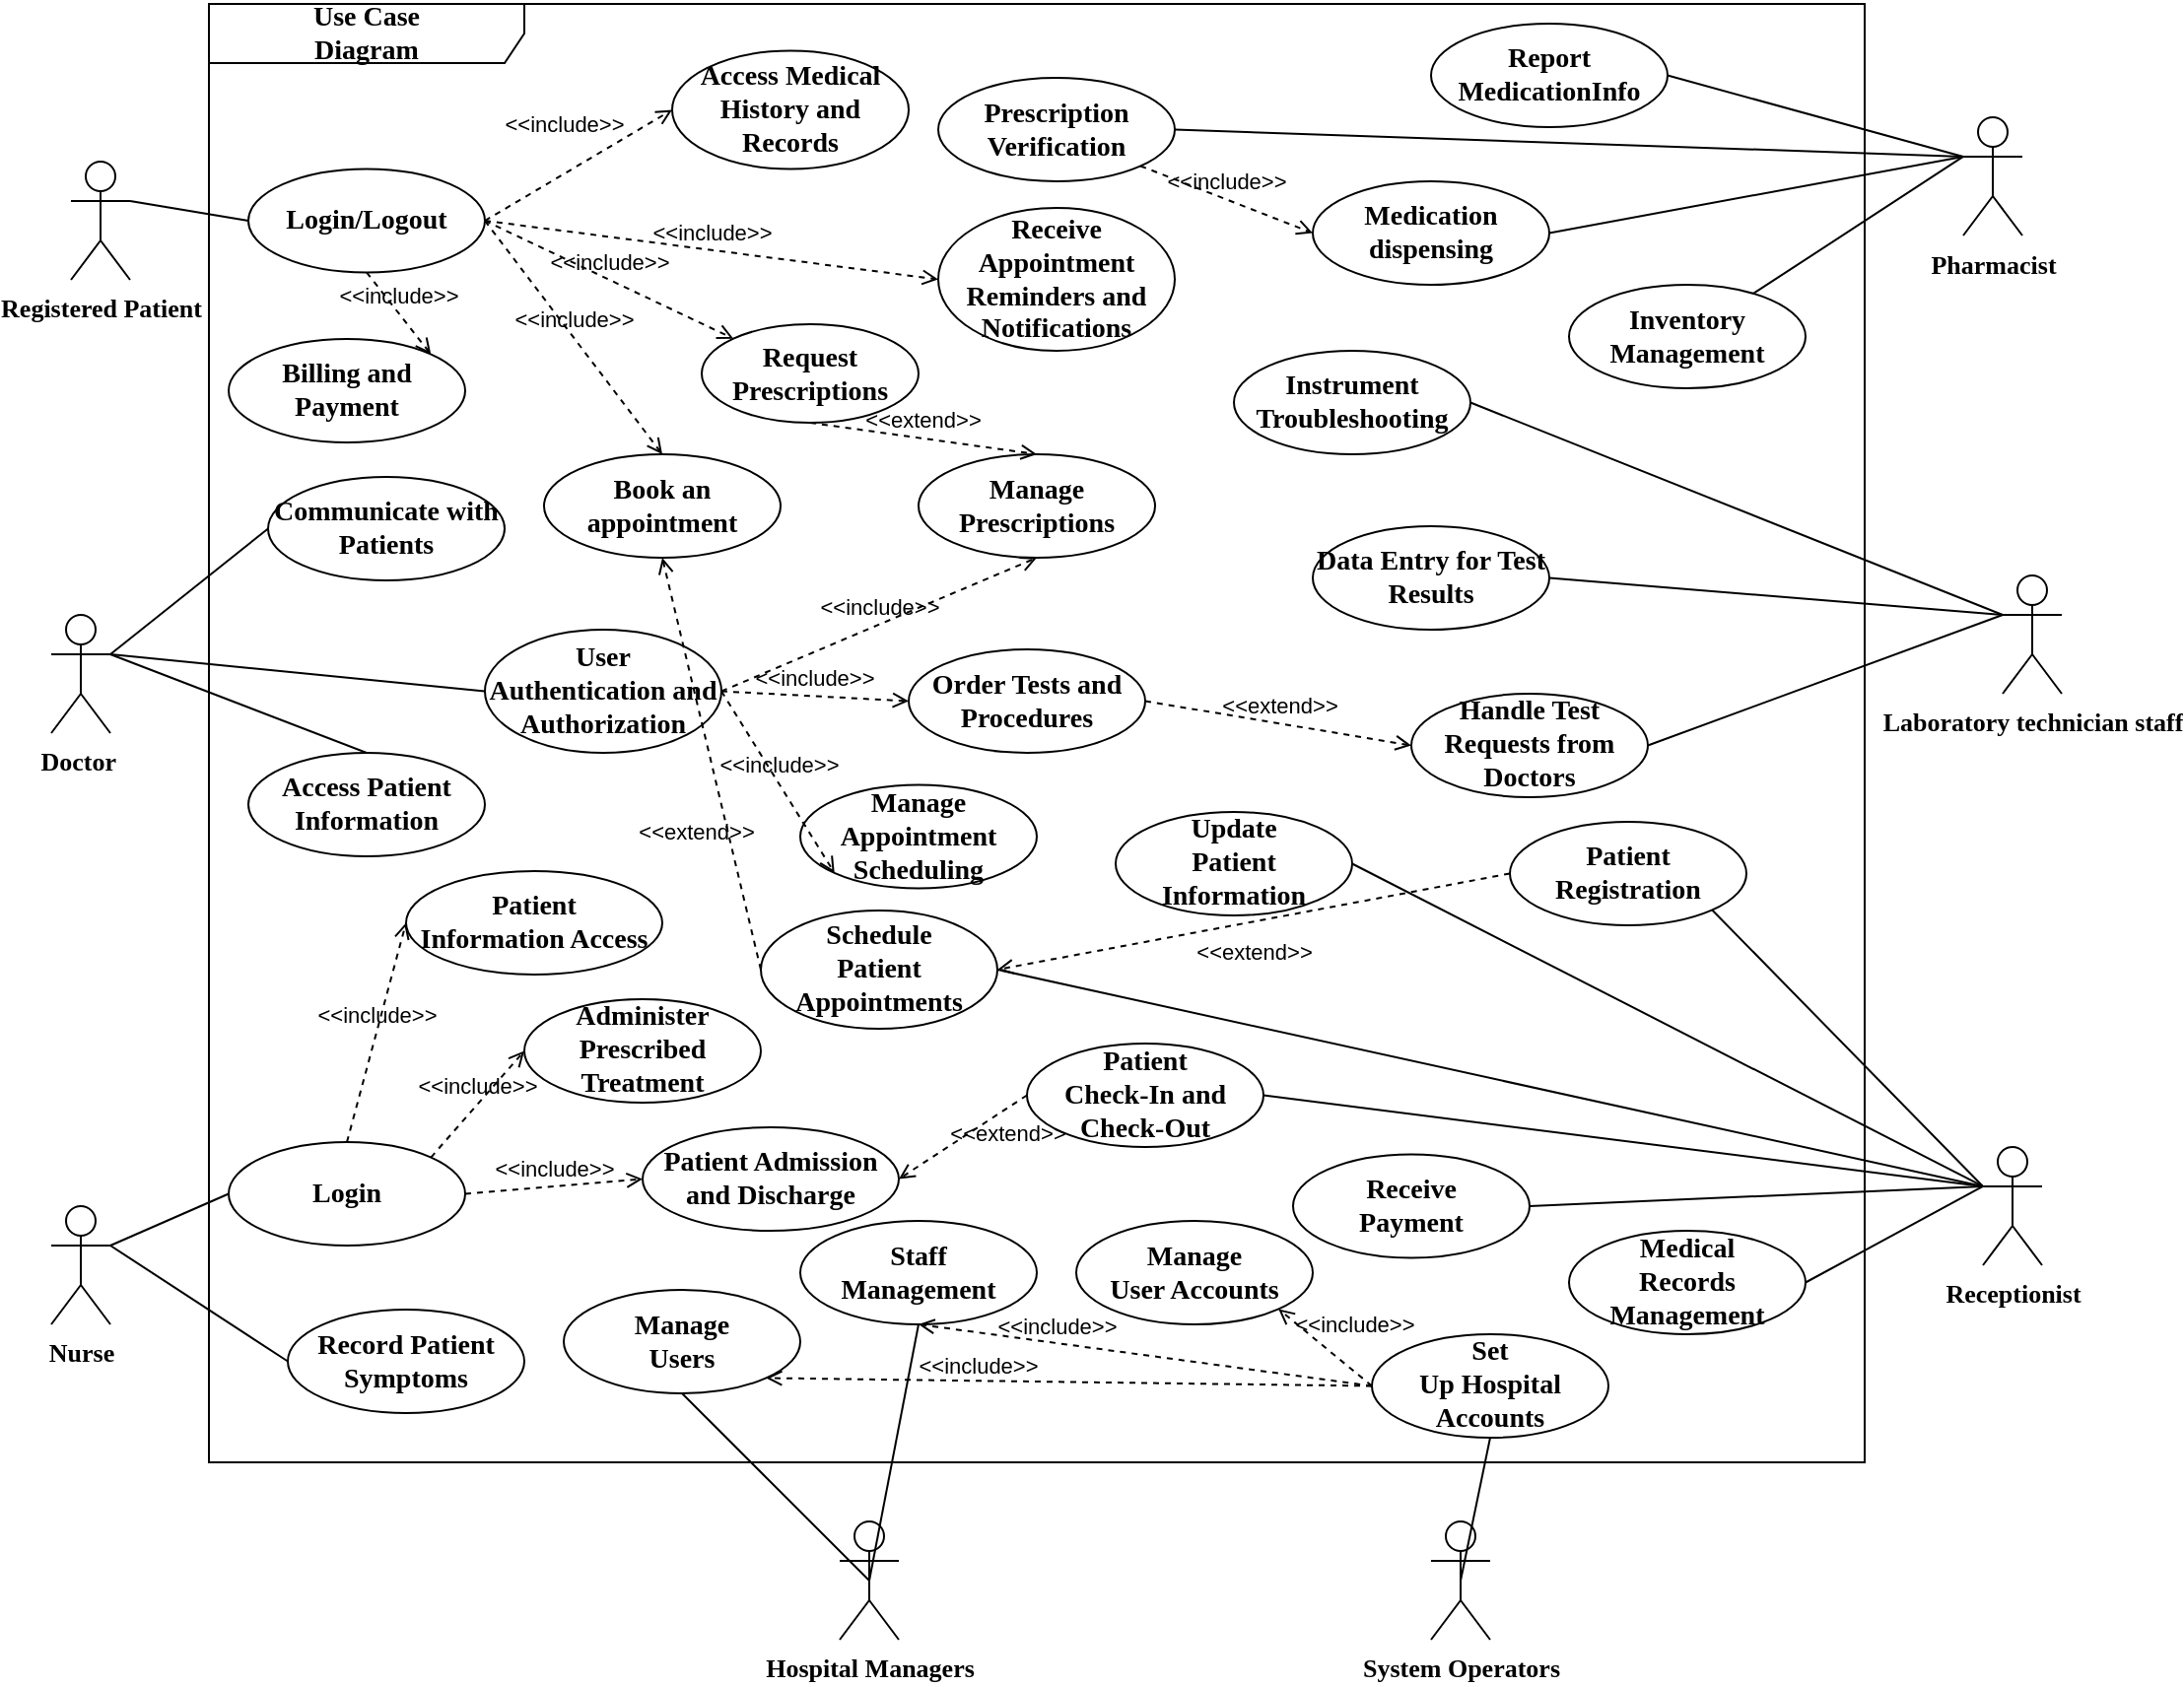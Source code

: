 <mxfile version="22.1.4" type="github">
  <diagram name="第 1 页" id="glwmrZvW_cPcXZDuryvU">
    <mxGraphModel dx="1159" dy="569" grid="1" gridSize="10" guides="1" tooltips="1" connect="1" arrows="1" fold="1" page="1" pageScale="1" pageWidth="1169" pageHeight="827" math="0" shadow="0">
      <root>
        <mxCell id="0" />
        <mxCell id="1" parent="0" />
        <mxCell id="5uU7WOAQapwXrngMiJ4O-1" value="&lt;font style=&quot;font-size: 14px;&quot; face=&quot;Times New Roman&quot;&gt;&lt;b&gt;Use Case &lt;br&gt;Diagram&lt;/b&gt;&lt;/font&gt;" style="shape=umlFrame;whiteSpace=wrap;html=1;pointerEvents=0;recursiveResize=0;container=1;collapsible=0;width=160;" parent="1" vertex="1">
          <mxGeometry x="110" y="80" width="840" height="740" as="geometry" />
        </mxCell>
        <mxCell id="5uU7WOAQapwXrngMiJ4O-19" value="Login/Logout" style="ellipse;html=1;whiteSpace=wrap;fontFamily=Times New Roman;fontStyle=1;fontSize=14;" parent="5uU7WOAQapwXrngMiJ4O-1" vertex="1">
          <mxGeometry x="20" y="83.75" width="120" height="52.5" as="geometry" />
        </mxCell>
        <mxCell id="5uU7WOAQapwXrngMiJ4O-21" value="Prescription Verification" style="ellipse;html=1;whiteSpace=wrap;fontFamily=Times New Roman;fontStyle=1;fontSize=14;" parent="5uU7WOAQapwXrngMiJ4O-1" vertex="1">
          <mxGeometry x="370" y="37.5" width="120" height="52.5" as="geometry" />
        </mxCell>
        <mxCell id="5uU7WOAQapwXrngMiJ4O-22" value="Inventory Management" style="ellipse;html=1;whiteSpace=wrap;fontFamily=Times New Roman;fontStyle=1;fontSize=14;" parent="5uU7WOAQapwXrngMiJ4O-1" vertex="1">
          <mxGeometry x="690" y="142.5" width="120" height="52.5" as="geometry" />
        </mxCell>
        <mxCell id="5uU7WOAQapwXrngMiJ4O-23" value="Report MedicationInfo" style="ellipse;html=1;whiteSpace=wrap;fontStyle=1;fontSize=14;fontFamily=Times New Roman;" parent="5uU7WOAQapwXrngMiJ4O-1" vertex="1">
          <mxGeometry x="620" y="10" width="120" height="52.5" as="geometry" />
        </mxCell>
        <mxCell id="5uU7WOAQapwXrngMiJ4O-25" value="&lt;p class=&quot;MsoNormal&quot; style=&quot;font-size: 14px;&quot;&gt;Patient&lt;br style=&quot;font-size: 14px;&quot;&gt;Check-In and Check-Out&lt;/p&gt;" style="ellipse;html=1;whiteSpace=wrap;fontFamily=Times New Roman;fontStyle=1;fontSize=14;" parent="5uU7WOAQapwXrngMiJ4O-1" vertex="1">
          <mxGeometry x="415" y="527.5" width="120" height="52.5" as="geometry" />
        </mxCell>
        <mxCell id="5uU7WOAQapwXrngMiJ4O-26" value="Medication dispensing" style="ellipse;html=1;whiteSpace=wrap;fontFamily=Times New Roman;fontStyle=1;fontSize=14;" parent="5uU7WOAQapwXrngMiJ4O-1" vertex="1">
          <mxGeometry x="560" y="90" width="120" height="52.5" as="geometry" />
        </mxCell>
        <mxCell id="5uU7WOAQapwXrngMiJ4O-35" value="&lt;span style=&quot;color: rgb(0, 0, 0); font-size: 14px;&quot;&gt;Book an appointment&lt;/span&gt;" style="ellipse;html=1;whiteSpace=wrap;fontFamily=Times New Roman;fontStyle=1;fontSize=14;" parent="5uU7WOAQapwXrngMiJ4O-1" vertex="1">
          <mxGeometry x="170" y="228.5" width="120" height="52.5" as="geometry" />
        </mxCell>
        <mxCell id="5uU7WOAQapwXrngMiJ4O-36" value="&lt;p class=&quot;MsoNormal&quot; style=&quot;font-size: 14px;&quot;&gt;Manage&lt;br style=&quot;font-size: 14px;&quot;&gt;User Accounts&lt;/p&gt;" style="ellipse;html=1;whiteSpace=wrap;fontFamily=Times New Roman;fontStyle=1;fontSize=14;" parent="5uU7WOAQapwXrngMiJ4O-1" vertex="1">
          <mxGeometry x="440" y="617.5" width="120" height="52.5" as="geometry" />
        </mxCell>
        <mxCell id="5uU7WOAQapwXrngMiJ4O-37" value="Manage&lt;br style=&quot;font-size: 14px;&quot;&gt;Users" style="ellipse;html=1;whiteSpace=wrap;fontFamily=Times New Roman;fontStyle=1;fontSize=14;" parent="5uU7WOAQapwXrngMiJ4O-1" vertex="1">
          <mxGeometry x="180" y="652.5" width="120" height="52.5" as="geometry" />
        </mxCell>
        <mxCell id="5uU7WOAQapwXrngMiJ4O-38" value="&lt;p class=&quot;MsoNormal&quot; style=&quot;font-size: 14px;&quot;&gt;Patient&lt;br style=&quot;font-size: 14px;&quot;&gt;Information Access&lt;/p&gt;" style="ellipse;html=1;whiteSpace=wrap;fontFamily=Times New Roman;fontStyle=1;fontSize=14;" parent="5uU7WOAQapwXrngMiJ4O-1" vertex="1">
          <mxGeometry x="100" y="440" width="130" height="52.5" as="geometry" />
        </mxCell>
        <mxCell id="5uU7WOAQapwXrngMiJ4O-40" value="Access Medical History and Records" style="ellipse;html=1;whiteSpace=wrap;fontStyle=1;fontSize=14;fontFamily=Times New Roman;" parent="5uU7WOAQapwXrngMiJ4O-1" vertex="1">
          <mxGeometry x="235" y="23.75" width="120" height="60" as="geometry" />
        </mxCell>
        <mxCell id="5uU7WOAQapwXrngMiJ4O-41" value="&lt;p class=&quot;MsoNormal&quot; style=&quot;font-size: 14px;&quot;&gt;Medical&lt;br style=&quot;font-size: 14px;&quot;&gt;Records Management&lt;/p&gt;" style="ellipse;html=1;whiteSpace=wrap;fontFamily=Times New Roman;fontStyle=1;fontSize=14;" parent="5uU7WOAQapwXrngMiJ4O-1" vertex="1">
          <mxGeometry x="690" y="622.5" width="120" height="52.5" as="geometry" />
        </mxCell>
        <mxCell id="5uU7WOAQapwXrngMiJ4O-42" value="Record Patient Symptoms" style="ellipse;html=1;whiteSpace=wrap;fontFamily=Times New Roman;fontStyle=1;fontSize=14;" parent="5uU7WOAQapwXrngMiJ4O-1" vertex="1">
          <mxGeometry x="40" y="662.5" width="120" height="52.5" as="geometry" />
        </mxCell>
        <mxCell id="5uU7WOAQapwXrngMiJ4O-43" value="&lt;p class=&quot;MsoNormal&quot; style=&quot;font-size: 14px;&quot;&gt;Receive&lt;br style=&quot;font-size: 14px;&quot;&gt;Payment&lt;/p&gt;" style="ellipse;html=1;whiteSpace=wrap;fontFamily=Times New Roman;fontStyle=1;fontSize=14;" parent="5uU7WOAQapwXrngMiJ4O-1" vertex="1">
          <mxGeometry x="550" y="583.75" width="120" height="52.5" as="geometry" />
        </mxCell>
        <mxCell id="5uU7WOAQapwXrngMiJ4O-44" value="Login" style="ellipse;html=1;whiteSpace=wrap;fontFamily=Times New Roman;fontStyle=1;fontSize=14;" parent="5uU7WOAQapwXrngMiJ4O-1" vertex="1">
          <mxGeometry x="10" y="577.5" width="120" height="52.5" as="geometry" />
        </mxCell>
        <mxCell id="5uU7WOAQapwXrngMiJ4O-45" value="&lt;p class=&quot;MsoNormal&quot; style=&quot;font-size: 14px;&quot;&gt;Staff&lt;br style=&quot;font-size: 14px;&quot;&gt;Management&lt;/p&gt;" style="ellipse;html=1;whiteSpace=wrap;fontFamily=Times New Roman;fontStyle=1;fontSize=14;" parent="5uU7WOAQapwXrngMiJ4O-1" vertex="1">
          <mxGeometry x="300" y="617.5" width="120" height="52.5" as="geometry" />
        </mxCell>
        <mxCell id="5uU7WOAQapwXrngMiJ4O-46" value="Patient Admission and Discharge" style="ellipse;html=1;whiteSpace=wrap;fontFamily=Times New Roman;fontStyle=1;fontSize=14;" parent="5uU7WOAQapwXrngMiJ4O-1" vertex="1">
          <mxGeometry x="220" y="570" width="130" height="52.5" as="geometry" />
        </mxCell>
        <mxCell id="5uU7WOAQapwXrngMiJ4O-47" value="&lt;p class=&quot;MsoNormal&quot; style=&quot;font-size: 14px;&quot;&gt;Schedule&lt;br style=&quot;font-size: 14px;&quot;&gt;Patient Appointments&lt;/p&gt;" style="ellipse;html=1;whiteSpace=wrap;fontFamily=Times New Roman;fontStyle=1;fontSize=14;" parent="5uU7WOAQapwXrngMiJ4O-1" vertex="1">
          <mxGeometry x="280" y="460" width="120" height="60" as="geometry" />
        </mxCell>
        <mxCell id="5uU7WOAQapwXrngMiJ4O-48" value="&lt;p class=&quot;MsoNormal&quot; style=&quot;font-size: 14px;&quot;&gt;Patient&lt;br style=&quot;font-size: 14px;&quot;&gt;Registration&lt;/p&gt;" style="ellipse;html=1;whiteSpace=wrap;fontFamily=Times New Roman;fontStyle=1;fontSize=14;" parent="5uU7WOAQapwXrngMiJ4O-1" vertex="1">
          <mxGeometry x="660" y="415" width="120" height="52.5" as="geometry" />
        </mxCell>
        <mxCell id="5uU7WOAQapwXrngMiJ4O-49" value="Set&lt;br style=&quot;font-size: 14px;&quot;&gt;Up Hospital Accounts" style="ellipse;html=1;whiteSpace=wrap;fontFamily=Times New Roman;fontStyle=1;fontSize=14;" parent="5uU7WOAQapwXrngMiJ4O-1" vertex="1">
          <mxGeometry x="590" y="675" width="120" height="52.5" as="geometry" />
        </mxCell>
        <mxCell id="5uU7WOAQapwXrngMiJ4O-39" value="Administer&lt;br style=&quot;font-size: 14px;&quot;&gt;Prescribed Treatment" style="ellipse;html=1;whiteSpace=wrap;fontStyle=1;fontSize=14;fontFamily=Times New Roman;" parent="5uU7WOAQapwXrngMiJ4O-1" vertex="1">
          <mxGeometry x="160" y="505" width="120" height="52.5" as="geometry" />
        </mxCell>
        <mxCell id="5uU7WOAQapwXrngMiJ4O-50" value="&amp;lt;&amp;lt;include&amp;gt;&amp;gt;" style="html=1;verticalAlign=bottom;labelBackgroundColor=none;endArrow=open;endFill=0;dashed=1;rounded=0;entryX=0;entryY=0.5;entryDx=0;entryDy=0;exitX=1;exitY=1;exitDx=0;exitDy=0;" parent="5uU7WOAQapwXrngMiJ4O-1" source="5uU7WOAQapwXrngMiJ4O-21" target="5uU7WOAQapwXrngMiJ4O-26" edge="1">
          <mxGeometry width="160" relative="1" as="geometry">
            <mxPoint x="320" y="190" as="sourcePoint" />
            <mxPoint x="480" y="190" as="targetPoint" />
          </mxGeometry>
        </mxCell>
        <mxCell id="lohgueNxmUTPQdyrS78p-11" value="Billing and Payment" style="ellipse;html=1;whiteSpace=wrap;fontFamily=Times New Roman;fontStyle=1;fontSize=14;" parent="5uU7WOAQapwXrngMiJ4O-1" vertex="1">
          <mxGeometry x="10" y="170" width="120" height="52.5" as="geometry" />
        </mxCell>
        <mxCell id="lohgueNxmUTPQdyrS78p-12" value="Request Prescriptions" style="ellipse;html=1;whiteSpace=wrap;fontFamily=Times New Roman;fontSize=14;fontStyle=1" parent="5uU7WOAQapwXrngMiJ4O-1" vertex="1">
          <mxGeometry x="250" y="162.5" width="110" height="50" as="geometry" />
        </mxCell>
        <mxCell id="lohgueNxmUTPQdyrS78p-13" value="Receive Appointment Reminders and Notifications" style="ellipse;html=1;whiteSpace=wrap;fontFamily=Times New Roman;fontStyle=1;fontSize=14;" parent="5uU7WOAQapwXrngMiJ4O-1" vertex="1">
          <mxGeometry x="370" y="103.5" width="120" height="72.5" as="geometry" />
        </mxCell>
        <mxCell id="lohgueNxmUTPQdyrS78p-14" value="Access Patient Information" style="ellipse;html=1;whiteSpace=wrap;fontFamily=Times New Roman;fontStyle=1;fontSize=14;" parent="5uU7WOAQapwXrngMiJ4O-1" vertex="1">
          <mxGeometry x="20" y="380" width="120" height="52.5" as="geometry" />
        </mxCell>
        <mxCell id="lohgueNxmUTPQdyrS78p-15" value="Instrument Troubleshooting" style="ellipse;html=1;whiteSpace=wrap;fontFamily=Times New Roman;fontStyle=1;fontSize=14;" parent="5uU7WOAQapwXrngMiJ4O-1" vertex="1">
          <mxGeometry x="520" y="176" width="120" height="52.5" as="geometry" />
        </mxCell>
        <mxCell id="lohgueNxmUTPQdyrS78p-16" value="&lt;p class=&quot;MsoNormal&quot; style=&quot;font-size: 14px;&quot;&gt;Update&lt;br style=&quot;font-size: 14px;&quot;&gt;Patient Information&lt;/p&gt;" style="ellipse;html=1;whiteSpace=wrap;fontFamily=Times New Roman;fontStyle=1;fontSize=14;" parent="5uU7WOAQapwXrngMiJ4O-1" vertex="1">
          <mxGeometry x="460" y="410" width="120" height="52.5" as="geometry" />
        </mxCell>
        <mxCell id="lohgueNxmUTPQdyrS78p-17" value="User Authentication and Authorization" style="ellipse;html=1;whiteSpace=wrap;fontStyle=1;fontSize=14;fontFamily=Times New Roman;" parent="5uU7WOAQapwXrngMiJ4O-1" vertex="1">
          <mxGeometry x="140" y="317.5" width="120" height="62.5" as="geometry" />
        </mxCell>
        <mxCell id="K-qgLR3N78nos9JIp39e-12" value="Manage Appointment Scheduling" style="ellipse;html=1;whiteSpace=wrap;fontFamily=Times New Roman;fontStyle=1;fontSize=14;" vertex="1" parent="5uU7WOAQapwXrngMiJ4O-1">
          <mxGeometry x="300" y="396.25" width="120" height="52.5" as="geometry" />
        </mxCell>
        <mxCell id="K-qgLR3N78nos9JIp39e-11" value="Manage Prescriptions" style="ellipse;html=1;whiteSpace=wrap;fontFamily=Times New Roman;fontStyle=1;fontSize=14;" vertex="1" parent="5uU7WOAQapwXrngMiJ4O-1">
          <mxGeometry x="360" y="228.5" width="120" height="52.5" as="geometry" />
        </mxCell>
        <mxCell id="K-qgLR3N78nos9JIp39e-10" value="Order Tests and Procedures" style="ellipse;html=1;whiteSpace=wrap;fontFamily=Times New Roman;fontStyle=1;fontSize=14;" vertex="1" parent="5uU7WOAQapwXrngMiJ4O-1">
          <mxGeometry x="355" y="327.5" width="120" height="52.5" as="geometry" />
        </mxCell>
        <mxCell id="K-qgLR3N78nos9JIp39e-9" value="Communicate with Patients" style="ellipse;html=1;whiteSpace=wrap;fontStyle=1;fontSize=14;fontFamily=Times New Roman;" vertex="1" parent="5uU7WOAQapwXrngMiJ4O-1">
          <mxGeometry x="30" y="240" width="120" height="52.5" as="geometry" />
        </mxCell>
        <mxCell id="K-qgLR3N78nos9JIp39e-8" value="Data Entry for Test Results" style="ellipse;html=1;whiteSpace=wrap;fontFamily=Times New Roman;fontStyle=1;fontSize=14;" vertex="1" parent="5uU7WOAQapwXrngMiJ4O-1">
          <mxGeometry x="560" y="265" width="120" height="52.5" as="geometry" />
        </mxCell>
        <mxCell id="K-qgLR3N78nos9JIp39e-19" value="Handle Test Requests from Doctors" style="ellipse;html=1;whiteSpace=wrap;fontFamily=Times New Roman;fontStyle=1;fontSize=14;" vertex="1" parent="5uU7WOAQapwXrngMiJ4O-1">
          <mxGeometry x="610" y="350" width="120" height="52.5" as="geometry" />
        </mxCell>
        <mxCell id="K-qgLR3N78nos9JIp39e-26" value="&amp;lt;&amp;lt;include&amp;gt;&amp;gt;" style="html=1;verticalAlign=bottom;labelBackgroundColor=none;endArrow=open;endFill=0;dashed=1;rounded=0;entryX=0.5;entryY=0;entryDx=0;entryDy=0;exitX=1;exitY=0.5;exitDx=0;exitDy=0;" edge="1" parent="5uU7WOAQapwXrngMiJ4O-1" source="5uU7WOAQapwXrngMiJ4O-19" target="5uU7WOAQapwXrngMiJ4O-35">
          <mxGeometry width="160" relative="1" as="geometry">
            <mxPoint x="570" y="126" as="sourcePoint" />
            <mxPoint x="440" y="100" as="targetPoint" />
          </mxGeometry>
        </mxCell>
        <mxCell id="K-qgLR3N78nos9JIp39e-27" value="&amp;lt;&amp;lt;include&amp;gt;&amp;gt;" style="html=1;verticalAlign=bottom;labelBackgroundColor=none;endArrow=open;endFill=0;dashed=1;rounded=0;entryX=0;entryY=0.5;entryDx=0;entryDy=0;exitX=1;exitY=0.5;exitDx=0;exitDy=0;" edge="1" parent="5uU7WOAQapwXrngMiJ4O-1" source="5uU7WOAQapwXrngMiJ4O-19" target="lohgueNxmUTPQdyrS78p-13">
          <mxGeometry width="160" relative="1" as="geometry">
            <mxPoint x="580" y="136" as="sourcePoint" />
            <mxPoint x="450" y="110" as="targetPoint" />
          </mxGeometry>
        </mxCell>
        <mxCell id="K-qgLR3N78nos9JIp39e-28" value="&amp;lt;&amp;lt;include&amp;gt;&amp;gt;" style="html=1;verticalAlign=bottom;labelBackgroundColor=none;endArrow=open;endFill=0;dashed=1;rounded=0;entryX=0;entryY=0;entryDx=0;entryDy=0;exitX=1;exitY=0.5;exitDx=0;exitDy=0;" edge="1" parent="5uU7WOAQapwXrngMiJ4O-1" source="5uU7WOAQapwXrngMiJ4O-19" target="lohgueNxmUTPQdyrS78p-12">
          <mxGeometry width="160" relative="1" as="geometry">
            <mxPoint x="590" y="146" as="sourcePoint" />
            <mxPoint x="460" y="120" as="targetPoint" />
          </mxGeometry>
        </mxCell>
        <mxCell id="K-qgLR3N78nos9JIp39e-29" value="&amp;lt;&amp;lt;include&amp;gt;&amp;gt;" style="html=1;verticalAlign=bottom;labelBackgroundColor=none;endArrow=open;endFill=0;dashed=1;rounded=0;entryX=0;entryY=0.5;entryDx=0;entryDy=0;exitX=1;exitY=0.5;exitDx=0;exitDy=0;" edge="1" parent="5uU7WOAQapwXrngMiJ4O-1" source="5uU7WOAQapwXrngMiJ4O-19" target="5uU7WOAQapwXrngMiJ4O-40">
          <mxGeometry x="-0.007" y="14" width="160" relative="1" as="geometry">
            <mxPoint x="600" y="156" as="sourcePoint" />
            <mxPoint x="470" y="130" as="targetPoint" />
            <mxPoint as="offset" />
          </mxGeometry>
        </mxCell>
        <mxCell id="K-qgLR3N78nos9JIp39e-30" value="&amp;lt;&amp;lt;include&amp;gt;&amp;gt;" style="html=1;verticalAlign=bottom;labelBackgroundColor=none;endArrow=open;endFill=0;dashed=1;rounded=0;entryX=1;entryY=0;entryDx=0;entryDy=0;exitX=0.5;exitY=1;exitDx=0;exitDy=0;" edge="1" parent="5uU7WOAQapwXrngMiJ4O-1" source="5uU7WOAQapwXrngMiJ4O-19" target="lohgueNxmUTPQdyrS78p-11">
          <mxGeometry width="160" relative="1" as="geometry">
            <mxPoint x="610" y="166" as="sourcePoint" />
            <mxPoint x="480" y="140" as="targetPoint" />
          </mxGeometry>
        </mxCell>
        <mxCell id="K-qgLR3N78nos9JIp39e-33" value="&amp;lt;&amp;lt;include&amp;gt;&amp;gt;" style="html=1;verticalAlign=bottom;labelBackgroundColor=none;endArrow=open;endFill=0;dashed=1;rounded=0;entryX=0;entryY=0.5;entryDx=0;entryDy=0;exitX=0.5;exitY=0;exitDx=0;exitDy=0;" edge="1" parent="5uU7WOAQapwXrngMiJ4O-1" source="5uU7WOAQapwXrngMiJ4O-44" target="5uU7WOAQapwXrngMiJ4O-38">
          <mxGeometry width="160" relative="1" as="geometry">
            <mxPoint x="90" y="146" as="sourcePoint" />
            <mxPoint x="123" y="188" as="targetPoint" />
          </mxGeometry>
        </mxCell>
        <mxCell id="K-qgLR3N78nos9JIp39e-34" value="&amp;lt;&amp;lt;include&amp;gt;&amp;gt;" style="html=1;verticalAlign=bottom;labelBackgroundColor=none;endArrow=open;endFill=0;dashed=1;rounded=0;entryX=0;entryY=0.5;entryDx=0;entryDy=0;exitX=1;exitY=0;exitDx=0;exitDy=0;" edge="1" parent="5uU7WOAQapwXrngMiJ4O-1" source="5uU7WOAQapwXrngMiJ4O-44" target="5uU7WOAQapwXrngMiJ4O-39">
          <mxGeometry width="160" relative="1" as="geometry">
            <mxPoint x="80" y="588" as="sourcePoint" />
            <mxPoint x="110" y="476" as="targetPoint" />
          </mxGeometry>
        </mxCell>
        <mxCell id="K-qgLR3N78nos9JIp39e-35" value="&amp;lt;&amp;lt;include&amp;gt;&amp;gt;" style="html=1;verticalAlign=bottom;labelBackgroundColor=none;endArrow=open;endFill=0;dashed=1;rounded=0;entryX=0;entryY=0.5;entryDx=0;entryDy=0;exitX=1;exitY=0.5;exitDx=0;exitDy=0;" edge="1" parent="5uU7WOAQapwXrngMiJ4O-1" source="5uU7WOAQapwXrngMiJ4O-44" target="5uU7WOAQapwXrngMiJ4O-46">
          <mxGeometry width="160" relative="1" as="geometry">
            <mxPoint x="90" y="598" as="sourcePoint" />
            <mxPoint x="120" y="486" as="targetPoint" />
          </mxGeometry>
        </mxCell>
        <mxCell id="K-qgLR3N78nos9JIp39e-38" value="&amp;lt;&amp;lt;include&amp;gt;&amp;gt;" style="html=1;verticalAlign=bottom;labelBackgroundColor=none;endArrow=open;endFill=0;dashed=1;rounded=0;entryX=0;entryY=1;entryDx=0;entryDy=0;exitX=1;exitY=0.5;exitDx=0;exitDy=0;" edge="1" parent="5uU7WOAQapwXrngMiJ4O-1" source="lohgueNxmUTPQdyrS78p-17" target="K-qgLR3N78nos9JIp39e-12">
          <mxGeometry width="160" relative="1" as="geometry">
            <mxPoint x="90" y="146" as="sourcePoint" />
            <mxPoint x="123" y="188" as="targetPoint" />
          </mxGeometry>
        </mxCell>
        <mxCell id="K-qgLR3N78nos9JIp39e-39" value="&amp;lt;&amp;lt;include&amp;gt;&amp;gt;" style="html=1;verticalAlign=bottom;labelBackgroundColor=none;endArrow=open;endFill=0;dashed=1;rounded=0;entryX=0;entryY=0.5;entryDx=0;entryDy=0;exitX=1;exitY=0.5;exitDx=0;exitDy=0;" edge="1" parent="5uU7WOAQapwXrngMiJ4O-1" source="lohgueNxmUTPQdyrS78p-17" target="K-qgLR3N78nos9JIp39e-10">
          <mxGeometry width="160" relative="1" as="geometry">
            <mxPoint x="253" y="337" as="sourcePoint" />
            <mxPoint x="317" y="284" as="targetPoint" />
          </mxGeometry>
        </mxCell>
        <mxCell id="K-qgLR3N78nos9JIp39e-40" value="&amp;lt;&amp;lt;include&amp;gt;&amp;gt;" style="html=1;verticalAlign=bottom;labelBackgroundColor=none;endArrow=open;endFill=0;dashed=1;rounded=0;entryX=0.5;entryY=1;entryDx=0;entryDy=0;exitX=1;exitY=0.5;exitDx=0;exitDy=0;" edge="1" parent="5uU7WOAQapwXrngMiJ4O-1" source="lohgueNxmUTPQdyrS78p-17" target="K-qgLR3N78nos9JIp39e-11">
          <mxGeometry width="160" relative="1" as="geometry">
            <mxPoint x="270" y="359" as="sourcePoint" />
            <mxPoint x="350" y="354" as="targetPoint" />
          </mxGeometry>
        </mxCell>
        <mxCell id="K-qgLR3N78nos9JIp39e-43" value="&amp;lt;&amp;lt;extend&amp;gt;&amp;gt;" style="html=1;verticalAlign=bottom;labelBackgroundColor=none;endArrow=open;endFill=0;dashed=1;rounded=0;exitX=0.5;exitY=1;exitDx=0;exitDy=0;entryX=0.5;entryY=0;entryDx=0;entryDy=0;" edge="1" parent="5uU7WOAQapwXrngMiJ4O-1" source="lohgueNxmUTPQdyrS78p-12" target="K-qgLR3N78nos9JIp39e-11">
          <mxGeometry width="160" relative="1" as="geometry">
            <mxPoint x="240" y="410" as="sourcePoint" />
            <mxPoint x="400" y="410" as="targetPoint" />
          </mxGeometry>
        </mxCell>
        <mxCell id="K-qgLR3N78nos9JIp39e-44" value="&amp;lt;&amp;lt;extend&amp;gt;&amp;gt;" style="html=1;verticalAlign=bottom;labelBackgroundColor=none;endArrow=open;endFill=0;dashed=1;rounded=0;entryX=0;entryY=0.5;entryDx=0;entryDy=0;exitX=1;exitY=0.5;exitDx=0;exitDy=0;" edge="1" parent="5uU7WOAQapwXrngMiJ4O-1" source="K-qgLR3N78nos9JIp39e-10" target="K-qgLR3N78nos9JIp39e-19">
          <mxGeometry width="160" relative="1" as="geometry">
            <mxPoint x="560" y="410" as="sourcePoint" />
            <mxPoint x="720" y="410" as="targetPoint" />
          </mxGeometry>
        </mxCell>
        <mxCell id="K-qgLR3N78nos9JIp39e-45" value="&amp;lt;&amp;lt;extend&amp;gt;&amp;gt;" style="html=1;verticalAlign=bottom;labelBackgroundColor=none;endArrow=open;endFill=0;dashed=1;rounded=0;entryX=0.5;entryY=1;entryDx=0;entryDy=0;exitX=0;exitY=0.5;exitDx=0;exitDy=0;" edge="1" parent="5uU7WOAQapwXrngMiJ4O-1" source="5uU7WOAQapwXrngMiJ4O-47" target="5uU7WOAQapwXrngMiJ4O-35">
          <mxGeometry x="-0.378" y="18" width="160" relative="1" as="geometry">
            <mxPoint x="485" y="364" as="sourcePoint" />
            <mxPoint x="630" y="328" as="targetPoint" />
            <mxPoint as="offset" />
          </mxGeometry>
        </mxCell>
        <mxCell id="K-qgLR3N78nos9JIp39e-46" value="&amp;lt;&amp;lt;extend&amp;gt;&amp;gt;" style="html=1;verticalAlign=bottom;labelBackgroundColor=none;endArrow=open;endFill=0;dashed=1;rounded=0;entryX=1;entryY=0.5;entryDx=0;entryDy=0;exitX=0;exitY=0.5;exitDx=0;exitDy=0;" edge="1" parent="5uU7WOAQapwXrngMiJ4O-1" source="5uU7WOAQapwXrngMiJ4O-25" target="5uU7WOAQapwXrngMiJ4O-46">
          <mxGeometry x="-0.378" y="18" width="160" relative="1" as="geometry">
            <mxPoint x="290" y="500" as="sourcePoint" />
            <mxPoint x="240" y="291" as="targetPoint" />
            <mxPoint as="offset" />
          </mxGeometry>
        </mxCell>
        <mxCell id="K-qgLR3N78nos9JIp39e-47" value="&amp;lt;&amp;lt;extend&amp;gt;&amp;gt;" style="html=1;verticalAlign=bottom;labelBackgroundColor=none;endArrow=open;endFill=0;dashed=1;rounded=0;exitX=0;exitY=0.5;exitDx=0;exitDy=0;entryX=1;entryY=0.5;entryDx=0;entryDy=0;" edge="1" parent="5uU7WOAQapwXrngMiJ4O-1" source="5uU7WOAQapwXrngMiJ4O-48" target="5uU7WOAQapwXrngMiJ4O-47">
          <mxGeometry x="0.034" y="24" width="160" relative="1" as="geometry">
            <mxPoint x="310" y="480" as="sourcePoint" />
            <mxPoint x="470" y="480" as="targetPoint" />
            <mxPoint as="offset" />
          </mxGeometry>
        </mxCell>
        <mxCell id="K-qgLR3N78nos9JIp39e-48" value="&amp;lt;&amp;lt;include&amp;gt;&amp;gt;" style="html=1;verticalAlign=bottom;labelBackgroundColor=none;endArrow=open;endFill=0;dashed=1;rounded=0;entryX=1;entryY=1;entryDx=0;entryDy=0;exitX=0;exitY=0.5;exitDx=0;exitDy=0;" edge="1" parent="5uU7WOAQapwXrngMiJ4O-1" source="5uU7WOAQapwXrngMiJ4O-49" target="5uU7WOAQapwXrngMiJ4O-36">
          <mxGeometry x="-0.296" y="-11" width="160" relative="1" as="geometry">
            <mxPoint x="310" y="570" as="sourcePoint" />
            <mxPoint x="470" y="570" as="targetPoint" />
            <mxPoint x="1" as="offset" />
          </mxGeometry>
        </mxCell>
        <mxCell id="K-qgLR3N78nos9JIp39e-50" value="&amp;lt;&amp;lt;include&amp;gt;&amp;gt;" style="html=1;verticalAlign=bottom;labelBackgroundColor=none;endArrow=open;endFill=0;dashed=1;rounded=0;entryX=1;entryY=1;entryDx=0;entryDy=0;exitX=0;exitY=0.5;exitDx=0;exitDy=0;" edge="1" parent="5uU7WOAQapwXrngMiJ4O-1" source="5uU7WOAQapwXrngMiJ4O-49" target="5uU7WOAQapwXrngMiJ4O-37">
          <mxGeometry x="0.301" y="1" width="160" relative="1" as="geometry">
            <mxPoint x="420" y="823" as="sourcePoint" />
            <mxPoint x="493" y="700" as="targetPoint" />
            <mxPoint as="offset" />
          </mxGeometry>
        </mxCell>
        <mxCell id="K-qgLR3N78nos9JIp39e-49" value="&amp;lt;&amp;lt;include&amp;gt;&amp;gt;" style="html=1;verticalAlign=bottom;labelBackgroundColor=none;endArrow=open;endFill=0;dashed=1;rounded=0;entryX=0.5;entryY=1;entryDx=0;entryDy=0;exitX=0;exitY=0.5;exitDx=0;exitDy=0;" edge="1" parent="5uU7WOAQapwXrngMiJ4O-1" source="5uU7WOAQapwXrngMiJ4O-49" target="5uU7WOAQapwXrngMiJ4O-45">
          <mxGeometry x="0.391" width="160" relative="1" as="geometry">
            <mxPoint x="600" y="711" as="sourcePoint" />
            <mxPoint x="553" y="677" as="targetPoint" />
            <mxPoint as="offset" />
          </mxGeometry>
        </mxCell>
        <mxCell id="5uU7WOAQapwXrngMiJ4O-2" value="&lt;font size=&quot;1&quot; face=&quot;Times New Roman&quot;&gt;&lt;b style=&quot;font-size: 13px;&quot;&gt;Doctor&amp;nbsp;&lt;/b&gt;&lt;/font&gt;" style="shape=umlActor;verticalLabelPosition=bottom;verticalAlign=top;html=1;" parent="1" vertex="1">
          <mxGeometry x="30" y="390" width="30" height="60" as="geometry" />
        </mxCell>
        <mxCell id="5uU7WOAQapwXrngMiJ4O-4" value="&lt;font size=&quot;1&quot; face=&quot;Times New Roman&quot;&gt;&lt;b style=&quot;font-size: 13px;&quot;&gt;Registered Patient&lt;/b&gt;&lt;/font&gt;" style="shape=umlActor;verticalLabelPosition=bottom;verticalAlign=top;html=1;" parent="1" vertex="1">
          <mxGeometry x="40" y="160" width="30" height="60" as="geometry" />
        </mxCell>
        <mxCell id="5uU7WOAQapwXrngMiJ4O-6" value="&lt;font style=&quot;font-size: 13px;&quot; face=&quot;Times New Roman&quot;&gt;&lt;b&gt;Nurse&lt;/b&gt;&lt;/font&gt;" style="shape=umlActor;verticalLabelPosition=bottom;verticalAlign=top;html=1;" parent="1" vertex="1">
          <mxGeometry x="30" y="690" width="30" height="60" as="geometry" />
        </mxCell>
        <mxCell id="5uU7WOAQapwXrngMiJ4O-7" value="&lt;font size=&quot;1&quot; face=&quot;Times New Roman&quot;&gt;&lt;b style=&quot;font-size: 13px;&quot;&gt;Pharmacist&lt;/b&gt;&lt;/font&gt;" style="shape=umlActor;verticalLabelPosition=bottom;verticalAlign=top;html=1;" parent="1" vertex="1">
          <mxGeometry x="1000" y="137.5" width="30" height="60" as="geometry" />
        </mxCell>
        <mxCell id="5uU7WOAQapwXrngMiJ4O-8" value="&lt;b&gt;&lt;font face=&quot;Times New Roman&quot; style=&quot;font-size: 13px;&quot;&gt;Laboratory technician staff&lt;/font&gt;&lt;/b&gt;" style="shape=umlActor;verticalLabelPosition=bottom;verticalAlign=top;html=1;" parent="1" vertex="1">
          <mxGeometry x="1020" y="370" width="30" height="60" as="geometry" />
        </mxCell>
        <mxCell id="5uU7WOAQapwXrngMiJ4O-9" value="&lt;font size=&quot;1&quot; face=&quot;Times New Roman&quot;&gt;&lt;b style=&quot;font-size: 13px;&quot;&gt;Receptionist&lt;/b&gt;&lt;/font&gt;" style="shape=umlActor;verticalLabelPosition=bottom;verticalAlign=top;html=1;" parent="1" vertex="1">
          <mxGeometry x="1010" y="660" width="30" height="60" as="geometry" />
        </mxCell>
        <mxCell id="5uU7WOAQapwXrngMiJ4O-12" value="&lt;font size=&quot;1&quot; face=&quot;Times New Roman&quot;&gt;&lt;b style=&quot;font-size: 13px;&quot;&gt;Hospital Managers&lt;/b&gt;&lt;/font&gt;" style="shape=umlActor;verticalLabelPosition=bottom;verticalAlign=top;html=1;" parent="1" vertex="1">
          <mxGeometry x="430" y="850" width="30" height="60" as="geometry" />
        </mxCell>
        <mxCell id="5uU7WOAQapwXrngMiJ4O-13" value="&lt;b&gt;&lt;font face=&quot;Times New Roman&quot; style=&quot;font-size: 13px;&quot;&gt;System Operators&lt;/font&gt;&lt;/b&gt;" style="shape=umlActor;verticalLabelPosition=bottom;verticalAlign=top;html=1;" parent="1" vertex="1">
          <mxGeometry x="730" y="850" width="30" height="60" as="geometry" />
        </mxCell>
        <mxCell id="5uU7WOAQapwXrngMiJ4O-28" value="" style="endArrow=none;html=1;rounded=0;entryX=0;entryY=0.333;entryDx=0;entryDy=0;entryPerimeter=0;exitX=1;exitY=0.5;exitDx=0;exitDy=0;" parent="1" source="5uU7WOAQapwXrngMiJ4O-23" target="5uU7WOAQapwXrngMiJ4O-7" edge="1">
          <mxGeometry relative="1" as="geometry">
            <mxPoint x="430" y="400" as="sourcePoint" />
            <mxPoint x="590" y="400" as="targetPoint" />
          </mxGeometry>
        </mxCell>
        <mxCell id="5uU7WOAQapwXrngMiJ4O-29" value="" style="endArrow=none;html=1;rounded=0;entryX=0;entryY=0.333;entryDx=0;entryDy=0;entryPerimeter=0;exitX=1;exitY=0.5;exitDx=0;exitDy=0;" parent="1" source="5uU7WOAQapwXrngMiJ4O-26" target="5uU7WOAQapwXrngMiJ4O-7" edge="1">
          <mxGeometry relative="1" as="geometry">
            <mxPoint x="430" y="400" as="sourcePoint" />
            <mxPoint x="590" y="400" as="targetPoint" />
          </mxGeometry>
        </mxCell>
        <mxCell id="5uU7WOAQapwXrngMiJ4O-31" value="" style="endArrow=none;html=1;rounded=0;entryX=0;entryY=0.333;entryDx=0;entryDy=0;entryPerimeter=0;" parent="1" source="5uU7WOAQapwXrngMiJ4O-22" target="5uU7WOAQapwXrngMiJ4O-7" edge="1">
          <mxGeometry relative="1" as="geometry">
            <mxPoint x="430" y="400" as="sourcePoint" />
            <mxPoint x="950" y="200" as="targetPoint" />
          </mxGeometry>
        </mxCell>
        <mxCell id="5uU7WOAQapwXrngMiJ4O-30" value="" style="endArrow=none;html=1;rounded=0;exitX=1;exitY=0.5;exitDx=0;exitDy=0;entryX=0;entryY=0.333;entryDx=0;entryDy=0;entryPerimeter=0;" parent="1" source="5uU7WOAQapwXrngMiJ4O-21" target="5uU7WOAQapwXrngMiJ4O-7" edge="1">
          <mxGeometry relative="1" as="geometry">
            <mxPoint x="570" y="360" as="sourcePoint" />
            <mxPoint x="950" y="200" as="targetPoint" />
          </mxGeometry>
        </mxCell>
        <mxCell id="dQaGTVm2YOlZ0vhu-fjj-2" value="" style="endArrow=none;html=1;rounded=0;exitX=1;exitY=0.333;exitDx=0;exitDy=0;exitPerimeter=0;entryX=0;entryY=0.5;entryDx=0;entryDy=0;" parent="1" source="5uU7WOAQapwXrngMiJ4O-4" target="5uU7WOAQapwXrngMiJ4O-19" edge="1">
          <mxGeometry width="50" height="50" relative="1" as="geometry">
            <mxPoint x="480" y="410" as="sourcePoint" />
            <mxPoint x="530" y="360" as="targetPoint" />
          </mxGeometry>
        </mxCell>
        <mxCell id="lohgueNxmUTPQdyrS78p-4" value="" style="endArrow=none;html=1;rounded=0;entryX=0;entryY=0.5;entryDx=0;entryDy=0;exitX=1;exitY=0.333;exitDx=0;exitDy=0;exitPerimeter=0;" parent="1" source="5uU7WOAQapwXrngMiJ4O-6" target="5uU7WOAQapwXrngMiJ4O-44" edge="1">
          <mxGeometry width="50" height="50" relative="1" as="geometry">
            <mxPoint x="60" y="710" as="sourcePoint" />
            <mxPoint x="169" y="595" as="targetPoint" />
          </mxGeometry>
        </mxCell>
        <mxCell id="lohgueNxmUTPQdyrS78p-7" value="" style="endArrow=none;html=1;rounded=0;exitX=0.5;exitY=0.5;exitDx=0;exitDy=0;exitPerimeter=0;entryX=0.5;entryY=1;entryDx=0;entryDy=0;" parent="1" source="5uU7WOAQapwXrngMiJ4O-12" target="5uU7WOAQapwXrngMiJ4O-37" edge="1">
          <mxGeometry width="50" height="50" relative="1" as="geometry">
            <mxPoint x="480" y="680" as="sourcePoint" />
            <mxPoint x="530" y="630" as="targetPoint" />
          </mxGeometry>
        </mxCell>
        <mxCell id="lohgueNxmUTPQdyrS78p-8" value="" style="endArrow=none;html=1;rounded=0;entryX=0.5;entryY=1;entryDx=0;entryDy=0;exitX=0.5;exitY=0.5;exitDx=0;exitDy=0;exitPerimeter=0;" parent="1" source="5uU7WOAQapwXrngMiJ4O-12" target="5uU7WOAQapwXrngMiJ4O-45" edge="1">
          <mxGeometry width="50" height="50" relative="1" as="geometry">
            <mxPoint x="480" y="680" as="sourcePoint" />
            <mxPoint x="530" y="630" as="targetPoint" />
          </mxGeometry>
        </mxCell>
        <mxCell id="lohgueNxmUTPQdyrS78p-9" value="" style="endArrow=none;html=1;rounded=0;entryX=0.5;entryY=0.5;entryDx=0;entryDy=0;entryPerimeter=0;exitX=0.5;exitY=1;exitDx=0;exitDy=0;" parent="1" source="5uU7WOAQapwXrngMiJ4O-49" target="5uU7WOAQapwXrngMiJ4O-13" edge="1">
          <mxGeometry width="50" height="50" relative="1" as="geometry">
            <mxPoint x="480" y="680" as="sourcePoint" />
            <mxPoint x="530" y="630" as="targetPoint" />
          </mxGeometry>
        </mxCell>
        <mxCell id="lohgueNxmUTPQdyrS78p-22" value="" style="endArrow=none;html=1;rounded=0;entryX=0;entryY=0.333;entryDx=0;entryDy=0;entryPerimeter=0;exitX=1;exitY=1;exitDx=0;exitDy=0;" parent="1" source="5uU7WOAQapwXrngMiJ4O-48" target="5uU7WOAQapwXrngMiJ4O-9" edge="1">
          <mxGeometry width="50" height="50" relative="1" as="geometry">
            <mxPoint x="590" y="580" as="sourcePoint" />
            <mxPoint x="640" y="530" as="targetPoint" />
          </mxGeometry>
        </mxCell>
        <mxCell id="lohgueNxmUTPQdyrS78p-23" value="" style="endArrow=none;html=1;rounded=0;entryX=0;entryY=0.333;entryDx=0;entryDy=0;entryPerimeter=0;exitX=1;exitY=0.5;exitDx=0;exitDy=0;" parent="1" source="lohgueNxmUTPQdyrS78p-16" target="5uU7WOAQapwXrngMiJ4O-9" edge="1">
          <mxGeometry width="50" height="50" relative="1" as="geometry">
            <mxPoint x="903" y="521" as="sourcePoint" />
            <mxPoint x="1020" y="690" as="targetPoint" />
          </mxGeometry>
        </mxCell>
        <mxCell id="lohgueNxmUTPQdyrS78p-24" value="" style="endArrow=none;html=1;rounded=0;entryX=0;entryY=0.333;entryDx=0;entryDy=0;entryPerimeter=0;exitX=1;exitY=0.5;exitDx=0;exitDy=0;" parent="1" source="5uU7WOAQapwXrngMiJ4O-25" target="5uU7WOAQapwXrngMiJ4O-9" edge="1">
          <mxGeometry width="50" height="50" relative="1" as="geometry">
            <mxPoint x="913" y="531" as="sourcePoint" />
            <mxPoint x="1030" y="700" as="targetPoint" />
          </mxGeometry>
        </mxCell>
        <mxCell id="lohgueNxmUTPQdyrS78p-25" value="" style="endArrow=none;html=1;rounded=0;entryX=0;entryY=0.333;entryDx=0;entryDy=0;entryPerimeter=0;exitX=1;exitY=0.5;exitDx=0;exitDy=0;" parent="1" source="5uU7WOAQapwXrngMiJ4O-41" target="5uU7WOAQapwXrngMiJ4O-9" edge="1">
          <mxGeometry width="50" height="50" relative="1" as="geometry">
            <mxPoint x="923" y="541" as="sourcePoint" />
            <mxPoint x="1040" y="710" as="targetPoint" />
          </mxGeometry>
        </mxCell>
        <mxCell id="lohgueNxmUTPQdyrS78p-26" value="" style="endArrow=none;html=1;rounded=0;entryX=0;entryY=0.333;entryDx=0;entryDy=0;entryPerimeter=0;exitX=1;exitY=0.5;exitDx=0;exitDy=0;" parent="1" source="5uU7WOAQapwXrngMiJ4O-43" target="5uU7WOAQapwXrngMiJ4O-9" edge="1">
          <mxGeometry width="50" height="50" relative="1" as="geometry">
            <mxPoint x="933" y="551" as="sourcePoint" />
            <mxPoint x="1050" y="720" as="targetPoint" />
          </mxGeometry>
        </mxCell>
        <mxCell id="lohgueNxmUTPQdyrS78p-27" value="" style="endArrow=none;html=1;rounded=0;entryX=0;entryY=0.333;entryDx=0;entryDy=0;entryPerimeter=0;exitX=1;exitY=0.5;exitDx=0;exitDy=0;" parent="1" source="5uU7WOAQapwXrngMiJ4O-47" target="5uU7WOAQapwXrngMiJ4O-9" edge="1">
          <mxGeometry width="50" height="50" relative="1" as="geometry">
            <mxPoint x="943" y="561" as="sourcePoint" />
            <mxPoint x="1060" y="730" as="targetPoint" />
          </mxGeometry>
        </mxCell>
        <mxCell id="K-qgLR3N78nos9JIp39e-13" value="" style="endArrow=none;html=1;rounded=0;entryX=0.5;entryY=0;entryDx=0;entryDy=0;exitX=1;exitY=0.333;exitDx=0;exitDy=0;exitPerimeter=0;" edge="1" parent="1" source="5uU7WOAQapwXrngMiJ4O-2" target="lohgueNxmUTPQdyrS78p-14">
          <mxGeometry width="50" height="50" relative="1" as="geometry">
            <mxPoint x="480" y="350" as="sourcePoint" />
            <mxPoint x="530" y="300" as="targetPoint" />
          </mxGeometry>
        </mxCell>
        <mxCell id="K-qgLR3N78nos9JIp39e-14" value="" style="endArrow=none;html=1;rounded=0;entryX=0;entryY=0.5;entryDx=0;entryDy=0;exitX=1;exitY=0.333;exitDx=0;exitDy=0;exitPerimeter=0;" edge="1" parent="1" source="5uU7WOAQapwXrngMiJ4O-2" target="K-qgLR3N78nos9JIp39e-9">
          <mxGeometry width="50" height="50" relative="1" as="geometry">
            <mxPoint x="490" y="360" as="sourcePoint" />
            <mxPoint x="540" y="310" as="targetPoint" />
          </mxGeometry>
        </mxCell>
        <mxCell id="K-qgLR3N78nos9JIp39e-16" value="" style="endArrow=none;html=1;rounded=0;entryX=0;entryY=0.5;entryDx=0;entryDy=0;exitX=1;exitY=0.333;exitDx=0;exitDy=0;exitPerimeter=0;" edge="1" parent="1" source="5uU7WOAQapwXrngMiJ4O-2" target="lohgueNxmUTPQdyrS78p-17">
          <mxGeometry width="50" height="50" relative="1" as="geometry">
            <mxPoint x="510" y="380" as="sourcePoint" />
            <mxPoint x="560" y="330" as="targetPoint" />
          </mxGeometry>
        </mxCell>
        <mxCell id="K-qgLR3N78nos9JIp39e-20" value="" style="endArrow=none;html=1;rounded=0;entryX=0;entryY=0.333;entryDx=0;entryDy=0;entryPerimeter=0;exitX=1;exitY=0.5;exitDx=0;exitDy=0;" edge="1" parent="1" source="K-qgLR3N78nos9JIp39e-8" target="5uU7WOAQapwXrngMiJ4O-8">
          <mxGeometry width="50" height="50" relative="1" as="geometry">
            <mxPoint x="590" y="400" as="sourcePoint" />
            <mxPoint x="640" y="350" as="targetPoint" />
          </mxGeometry>
        </mxCell>
        <mxCell id="K-qgLR3N78nos9JIp39e-21" value="" style="endArrow=none;html=1;rounded=0;entryX=0;entryY=0.333;entryDx=0;entryDy=0;entryPerimeter=0;exitX=1;exitY=0.5;exitDx=0;exitDy=0;" edge="1" parent="1" source="lohgueNxmUTPQdyrS78p-15" target="5uU7WOAQapwXrngMiJ4O-8">
          <mxGeometry width="50" height="50" relative="1" as="geometry">
            <mxPoint x="590" y="400" as="sourcePoint" />
            <mxPoint x="640" y="350" as="targetPoint" />
          </mxGeometry>
        </mxCell>
        <mxCell id="K-qgLR3N78nos9JIp39e-23" value="" style="endArrow=none;html=1;rounded=0;entryX=0;entryY=0.333;entryDx=0;entryDy=0;entryPerimeter=0;exitX=1;exitY=0.5;exitDx=0;exitDy=0;" edge="1" parent="1" source="K-qgLR3N78nos9JIp39e-19" target="5uU7WOAQapwXrngMiJ4O-8">
          <mxGeometry width="50" height="50" relative="1" as="geometry">
            <mxPoint x="590" y="400" as="sourcePoint" />
            <mxPoint x="640" y="350" as="targetPoint" />
          </mxGeometry>
        </mxCell>
        <mxCell id="K-qgLR3N78nos9JIp39e-32" value="" style="endArrow=none;html=1;rounded=0;entryX=0;entryY=0.5;entryDx=0;entryDy=0;" edge="1" parent="1" target="5uU7WOAQapwXrngMiJ4O-42">
          <mxGeometry width="50" height="50" relative="1" as="geometry">
            <mxPoint x="60" y="710" as="sourcePoint" />
            <mxPoint x="130" y="694" as="targetPoint" />
          </mxGeometry>
        </mxCell>
      </root>
    </mxGraphModel>
  </diagram>
</mxfile>
